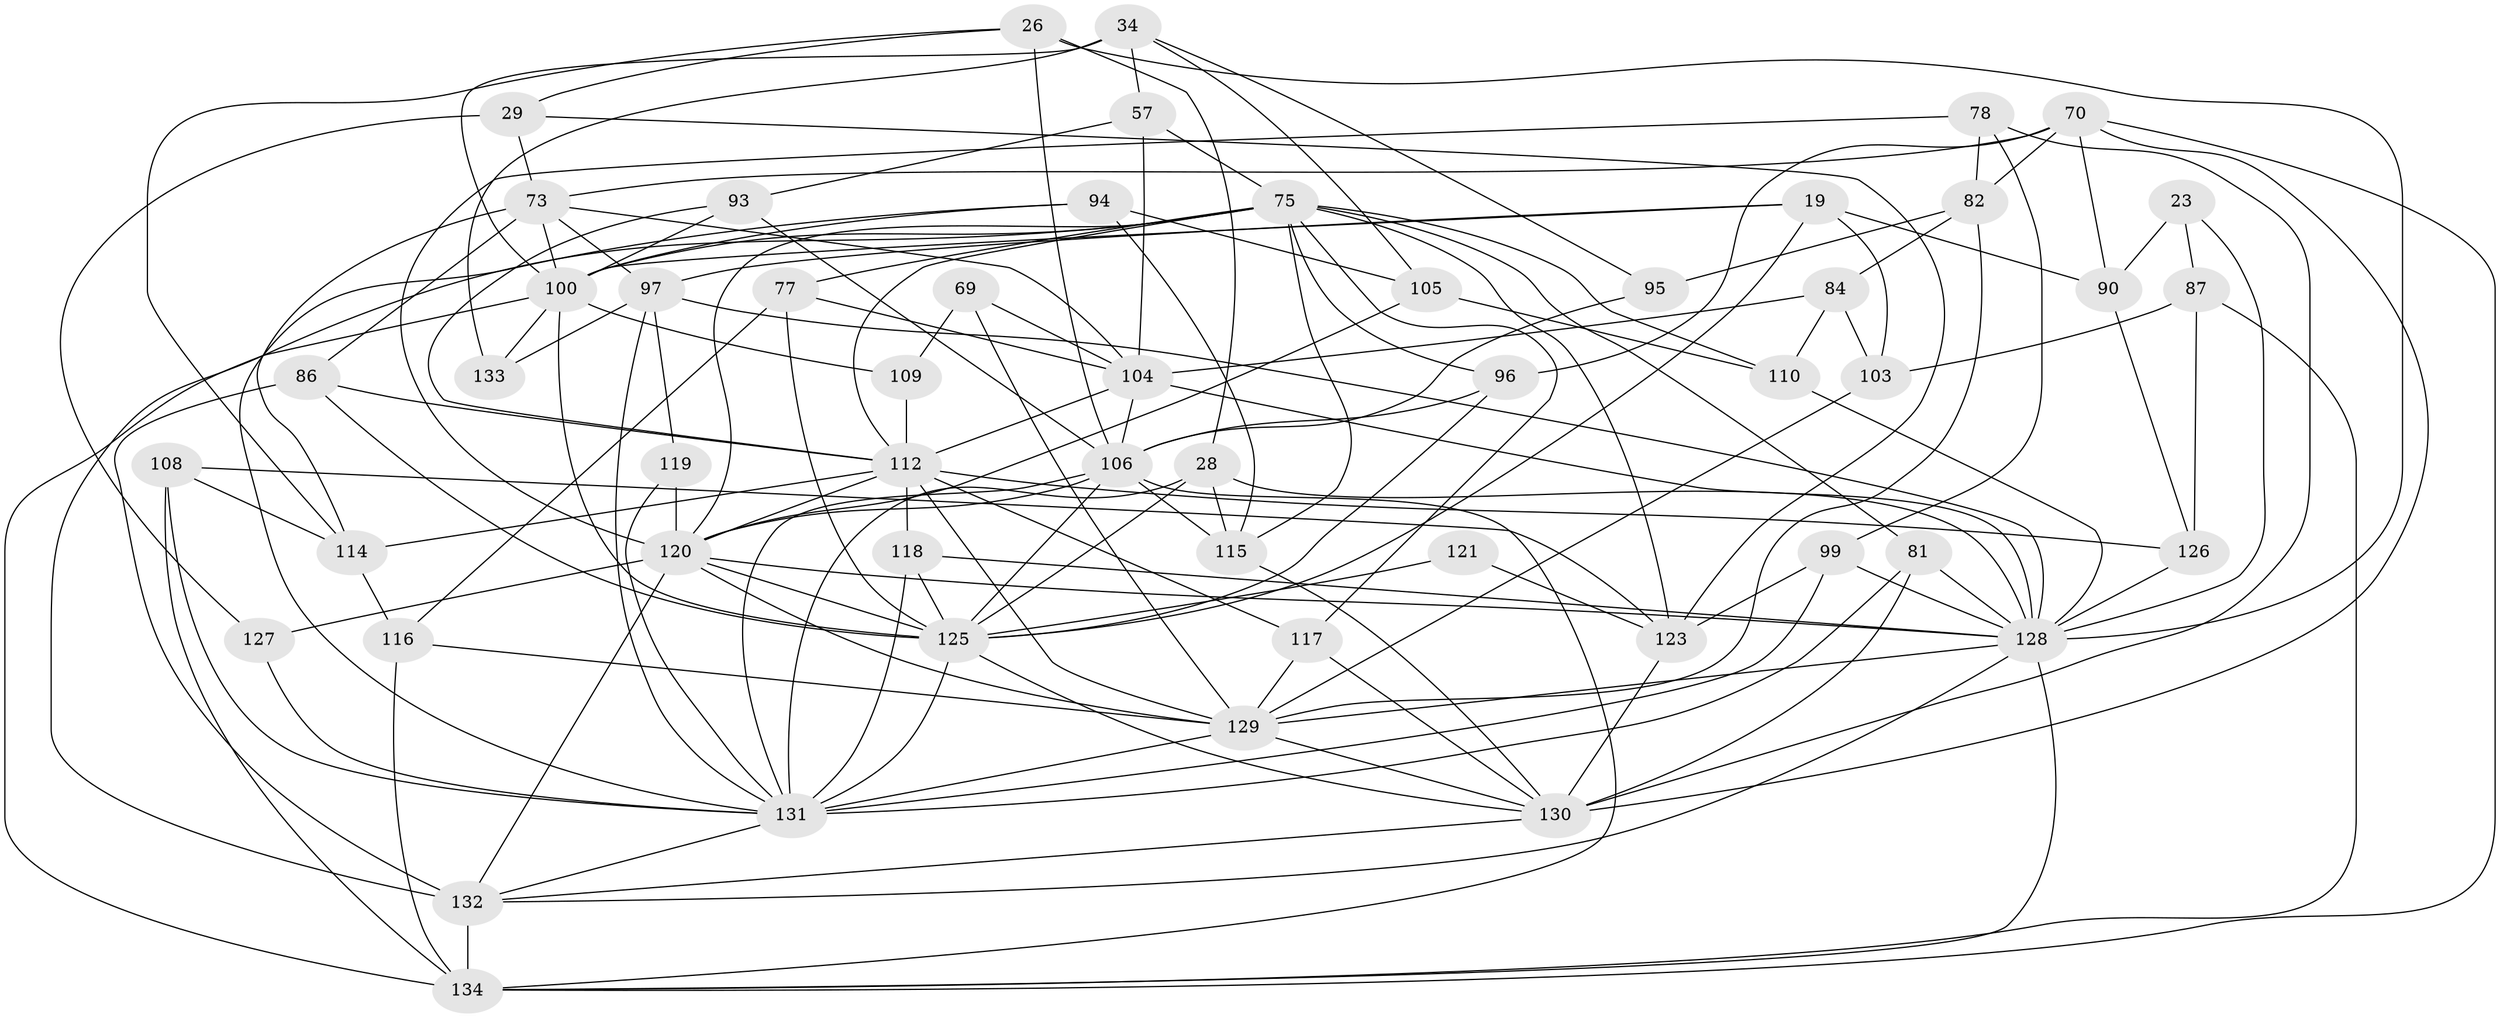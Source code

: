 // original degree distribution, {4: 1.0}
// Generated by graph-tools (version 1.1) at 2025/01/03/04/25 22:01:56]
// undirected, 53 vertices, 151 edges
graph export_dot {
graph [start="1"]
  node [color=gray90,style=filled];
  19 [super="+5"];
  23;
  26 [super="+12+20"];
  28 [super="+25"];
  29;
  34 [super="+17"];
  57;
  69;
  70 [super="+21+9"];
  73 [super="+2+6+7"];
  75 [super="+54+61"];
  77;
  78;
  81;
  82 [super="+32"];
  84;
  86 [super="+66"];
  87;
  90 [super="+18"];
  93;
  94;
  95;
  96 [super="+67"];
  97 [super="+52"];
  99;
  100 [super="+74+51+76"];
  103 [super="+14"];
  104 [super="+3+59"];
  105;
  106 [super="+41+85"];
  108;
  109 [super="+79"];
  110;
  112 [super="+47+101+107"];
  114 [super="+44"];
  115 [super="+111"];
  116;
  117;
  118;
  119;
  120 [super="+1+16+22+55"];
  121;
  123 [super="+49"];
  125 [super="+102"];
  126;
  127;
  128 [super="+33+83+72+98+58"];
  129 [super="+39+92+113"];
  130 [super="+36+62"];
  131 [super="+89+88"];
  132 [super="+40+71+124"];
  133;
  134 [super="+122+91"];
  19 -- 90;
  19 -- 103 [weight=2];
  19 -- 125;
  19 -- 100;
  19 -- 97;
  23 -- 90 [weight=2];
  23 -- 87;
  23 -- 128;
  26 -- 114;
  26 -- 28 [weight=2];
  26 -- 29;
  26 -- 128;
  26 -- 106 [weight=3];
  28 -- 115;
  28 -- 125;
  28 -- 131;
  28 -- 128;
  29 -- 127;
  29 -- 73;
  29 -- 123;
  34 -- 133 [weight=2];
  34 -- 100;
  34 -- 57;
  34 -- 105;
  34 -- 95;
  57 -- 93;
  57 -- 104;
  57 -- 75;
  69 -- 109;
  69 -- 104 [weight=2];
  69 -- 129;
  70 -- 90 [weight=2];
  70 -- 96;
  70 -- 73 [weight=2];
  70 -- 82;
  70 -- 130;
  70 -- 134;
  73 -- 114 [weight=2];
  73 -- 104;
  73 -- 97;
  73 -- 86 [weight=2];
  73 -- 100;
  75 -- 117;
  75 -- 110;
  75 -- 120;
  75 -- 115;
  75 -- 96;
  75 -- 100;
  75 -- 132;
  75 -- 77;
  75 -- 112;
  75 -- 81;
  75 -- 123;
  77 -- 116;
  77 -- 125;
  77 -- 104;
  78 -- 82;
  78 -- 99;
  78 -- 130;
  78 -- 120;
  81 -- 130;
  81 -- 131;
  81 -- 128;
  82 -- 95 [weight=2];
  82 -- 84;
  82 -- 129;
  84 -- 110;
  84 -- 103;
  84 -- 104;
  86 -- 132 [weight=2];
  86 -- 125;
  86 -- 112;
  87 -- 126;
  87 -- 103;
  87 -- 134;
  90 -- 126;
  93 -- 106;
  93 -- 100;
  93 -- 112;
  94 -- 105;
  94 -- 115;
  94 -- 131;
  94 -- 100;
  95 -- 106;
  96 -- 106 [weight=2];
  96 -- 125 [weight=2];
  97 -- 119;
  97 -- 128;
  97 -- 131;
  97 -- 133;
  99 -- 123;
  99 -- 128;
  99 -- 131;
  100 -- 134 [weight=2];
  100 -- 109 [weight=2];
  100 -- 125;
  100 -- 133;
  103 -- 129 [weight=2];
  104 -- 128 [weight=2];
  104 -- 112;
  104 -- 106;
  105 -- 110;
  105 -- 120;
  106 -- 120;
  106 -- 115;
  106 -- 125;
  106 -- 131 [weight=2];
  106 -- 134;
  108 -- 134;
  108 -- 114;
  108 -- 123;
  108 -- 131;
  109 -- 112 [weight=3];
  110 -- 128;
  112 -- 120 [weight=2];
  112 -- 126;
  112 -- 117;
  112 -- 129;
  112 -- 114;
  112 -- 118;
  114 -- 116;
  115 -- 130 [weight=2];
  116 -- 129;
  116 -- 134;
  117 -- 130;
  117 -- 129;
  118 -- 125;
  118 -- 131;
  118 -- 128;
  119 -- 131;
  119 -- 120 [weight=2];
  120 -- 127 [weight=2];
  120 -- 125 [weight=2];
  120 -- 132 [weight=2];
  120 -- 129;
  120 -- 128;
  121 -- 123 [weight=2];
  121 -- 125 [weight=2];
  123 -- 130 [weight=2];
  125 -- 130 [weight=2];
  125 -- 131;
  126 -- 128;
  127 -- 131;
  128 -- 129 [weight=2];
  128 -- 132;
  128 -- 134;
  129 -- 130;
  129 -- 131 [weight=3];
  130 -- 132;
  131 -- 132;
  132 -- 134 [weight=2];
}
